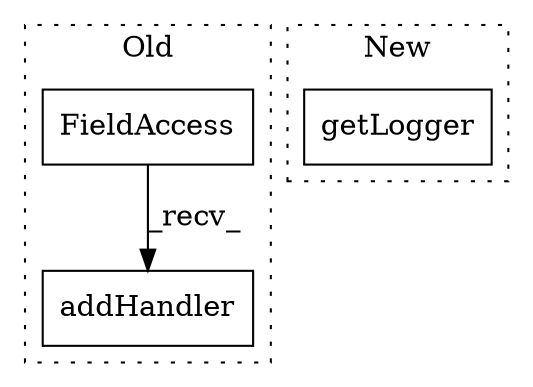 digraph G {
subgraph cluster0 {
1 [label="addHandler" a="32" s="686,704" l="11,1" shape="box"];
3 [label="FieldAccess" a="22" s="679" l="6" shape="box"];
label = "Old";
style="dotted";
}
subgraph cluster1 {
2 [label="getLogger" a="32" s="634,663" l="10,1" shape="box"];
label = "New";
style="dotted";
}
3 -> 1 [label="_recv_"];
}